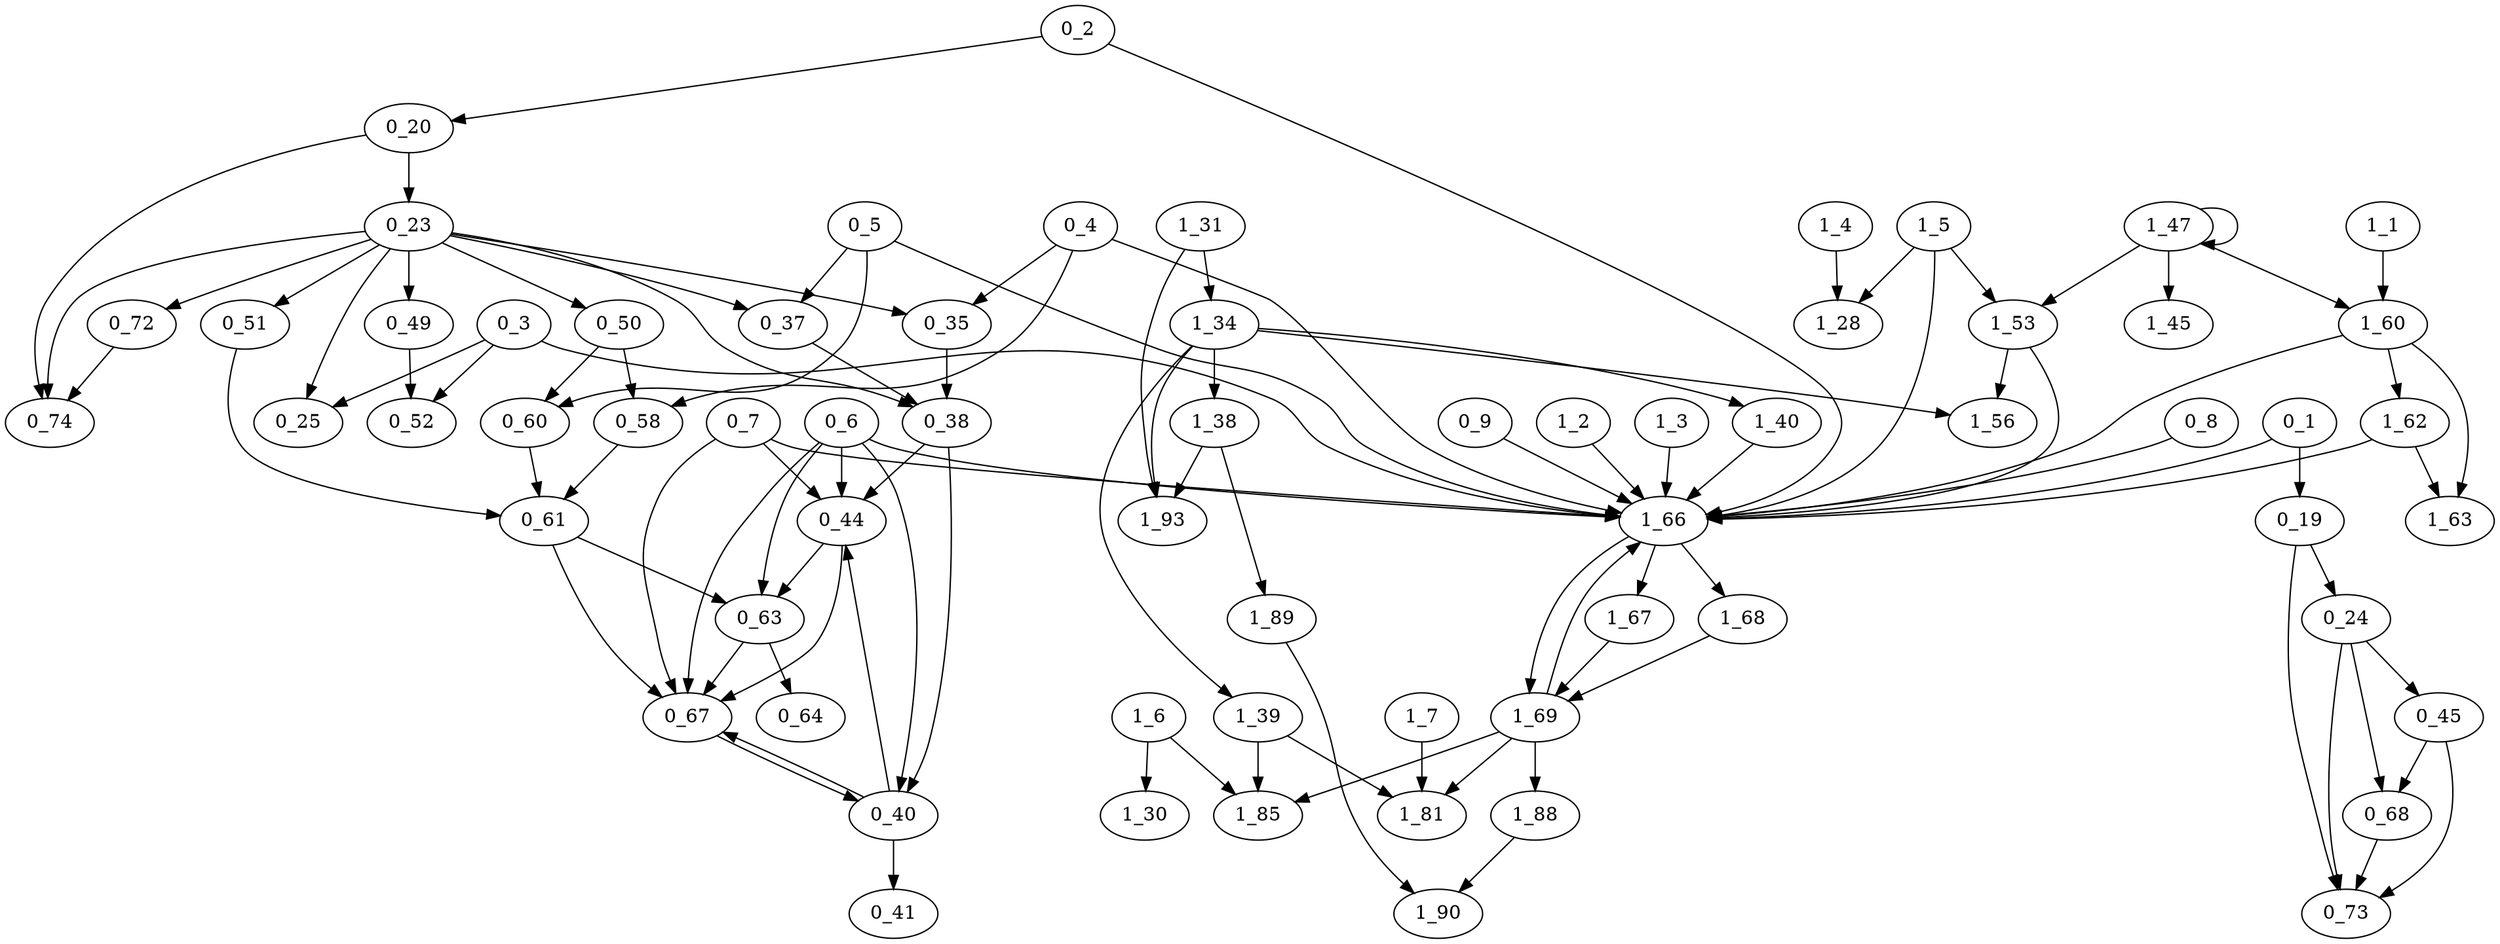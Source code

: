 digraph {
"0_7" [node_name=empty, node_type=1, line_num=0, rtl_name="not_exist", op_type="not_exist", bitwidth=8, direction=0, if_type=0, array_size=0];
"0_3" [node_name="tmp_end", node_type=1, line_num=0, rtl_name="not_exist", op_type="not_exist", bitwidth=64, direction=0, if_type=0, array_size=0];
"0_2" [node_name="tmp_begin", node_type=1, line_num=0, rtl_name="not_exist", op_type="not_exist", bitwidth=64, direction=0, if_type=0, array_size=0];
"0_1" [node_name=cnt, node_type=1, line_num=0, rtl_name="not_exist", op_type="not_exist", bitwidth=64, direction=0, if_type=0, array_size=0];
"0_19" [node_name="cnt_1_0_write_ln0", node_type=0, line_num=0, rtl_name="not_exist", op_type="not_exist", core_name="not_exist", bitwidth=0, opcode=store, m_delay=0.84, topo_index=7, oprand_edges="['100', '101']", latency="['0', '0']", lut=0, ff=0, dsp=0, bram=0, uram=0];
"0_20" [node_name="e_1_0_write_ln0", node_type=0, line_num=0, rtl_name="not_exist", op_type="not_exist", core_name="not_exist", bitwidth=0, opcode=store, m_delay=0.84, topo_index=8, oprand_edges="['102', '103']", latency="['0', '0']", lut=0, ff=0, dsp=0, bram=0, uram=0];
"0_8" [node_name="cnt_1_0_out", node_type=1, line_num=0, rtl_name="not_exist", op_type="not_exist", bitwidth=64, direction=1, if_type=0, array_size=0];
"0_24" [node_name="cnt_1_0_load", node_type=0, line_num=34, rtl_name="not_exist", op_type="not_exist", core_name="not_exist", bitwidth=64, opcode=load, m_delay=0.00, topo_index=37, oprand_edges="['118', '322']", latency="['3', '0']", lut=0, ff=0, dsp=0, bram=0, uram=0];
"0_9" [node_name="cnt_2_0_out", node_type=1, line_num=0, rtl_name="not_exist", op_type="not_exist", bitwidth=64, direction=1, if_type=0, array_size=0];
"0_23" [node_name="e_1_0_load", node_type=0, line_num=28, rtl_name="not_exist", op_type="not_exist", core_name="not_exist", bitwidth=64, opcode=load, m_delay=0.00, topo_index=10, oprand_edges="['117', '323']", latency="['1', '0']", lut=0, ff=0, dsp=0, bram=0, uram=0];
"0_25" [node_name="icmp_ln28", node_type=0, line_num=28, rtl_name="icmp_ln28_fu_232_p2", op_type=icmp, core_name=Cmp, bitwidth=1, opcode=icmp, m_delay=1.40, topo_index=11, oprand_edges="['119', '120']", latency="['1', '0']", lut=29, ff=0, dsp=0, bram=0, uram=0];
"0_68" [node_name="add_ln34_1", node_type=0, line_num=34, rtl_name="add_ln34_1_fu_340_p2", op_type=add, core_name=Adder, bitwidth=64, opcode=add, m_delay=1.81, topo_index=50, oprand_edges="['221', '222']", latency="['5', '0']", lut=71, ff=0, dsp=0, bram=0, uram=0];
"0_72" [node_name="add_ln28_1", node_type=0, line_num=28, rtl_name="add_ln28_1_fu_330_p2", op_type=add, core_name=Adder, bitwidth=64, opcode=add, m_delay=1.81, topo_index=45, oprand_edges="['128', '130']", latency="['4', '0']", lut=71, ff=0, dsp=0, bram=0, uram=0];
"0_73" [node_name="cnt_1_0_write_ln28", node_type=0, line_num=28, rtl_name="not_exist", op_type="not_exist", core_name="not_exist", bitwidth=0, opcode=store, m_delay=0.84, topo_index=53, oprand_edges="['131', '132', '324', '327']", latency="['5', '0']", lut=0, ff=0, dsp=0, bram=0, uram=0];
"0_74" [node_name="e_1_0_write_ln28", node_type=0, line_num=28, rtl_name="not_exist", op_type="not_exist", core_name="not_exist", bitwidth=0, opcode=store, m_delay=0.84, topo_index=46, oprand_edges="['133', '134', '325', '326']", latency="['4', '0']", lut=0, ff=0, dsp=0, bram=0, uram=0];
"0_50" [node_name="add_ln28_2", node_type=0, line_num=28, rtl_name="add_ln28_2_fu_263_p2", op_type=add, core_name=Adder, bitwidth=12, opcode=add, m_delay=1.33, topo_index=21, oprand_edges="['174', '176']", latency="['1', '0']", lut=19, ff=0, dsp=0, bram=0, uram=0];
"0_4" [node_name="edges_0", node_type=1, line_num=0, rtl_name="not_exist", op_type="not_exist", bitwidth=64, direction=0, if_type=1, array_size=2048];
"0_58" [node_name="edges_0_load_1", node_type=0, line_num=29, rtl_name="not_exist", op_type=ram, core_name=RAM, bitwidth=64, opcode=load, m_delay=2.26, topo_index=27, oprand_edges="['147']", latency="['1', '1']", lut=0, ff=0, dsp=0, bram=0, uram=0];
"0_5" [node_name="edges_1", node_type=1, line_num=0, rtl_name="not_exist", op_type="not_exist", bitwidth=64, direction=0, if_type=1, array_size=2048];
"0_60" [node_name="edges_1_load_1", node_type=0, line_num=29, rtl_name="not_exist", op_type=ram, core_name=RAM, bitwidth=64, opcode=load, m_delay=2.26, topo_index=29, oprand_edges="['151']", latency="['1', '1']", lut=0, ff=0, dsp=0, bram=0, uram=0];
"0_61" [node_name="tmp_dst_1", node_type=0, line_num=29, rtl_name="mux_21_64_1_1_U2", op_type=mux, core_name=Multiplexer, bitwidth=64, opcode=mux, m_delay=0.84, topo_index=35, oprand_edges="['153', '154', '155', '156']", latency="['2', '0']", lut=9, ff=0, dsp=0, bram=0, uram=0];
"0_51" [node_name="xor_ln28", node_type=0, line_num=28, rtl_name="tmp_dst_1_fu_310_p3", op_type=xor, core_name=LogicGate, bitwidth=1, opcode=xor, m_delay=0.48, topo_index=34, oprand_edges="['177', '179']", latency="['2', '0']", lut=2, ff=0, dsp=0, bram=0, uram=0];
"0_6" [node_name=level, node_type=1, line_num=0, rtl_name="not_exist", op_type="not_exist", bitwidth=8, direction=2, if_type=1, array_size=256];
"0_63" [node_name="level_load_1", node_type=0, line_num=30, rtl_name="not_exist", op_type=ram, core_name=RAM, bitwidth=8, opcode=load, m_delay=2.26, topo_index=44, oprand_edges="['160', '319']", latency="['4', '1']", lut=0, ff=0, dsp=0, bram=0, uram=0];
"0_64" [node_name="icmp_ln32_1", node_type=0, line_num=32, rtl_name="grp_fu_213_p2", op_type=icmp, core_name=Cmp, bitwidth=1, opcode=icmp, m_delay=0.86, topo_index=47, oprand_edges="['161', '163']", latency="['5', '0']", lut=11, ff=0, dsp=0, bram=0, uram=0];
"0_45" [node_name="add_ln34", node_type=0, line_num=34, rtl_name="add_ln34_fu_324_p2", op_type=add, core_name=Adder, bitwidth=64, opcode=add, m_delay=1.81, topo_index=41, oprand_edges="['216', '217']", latency="['3', '0']", lut=71, ff=0, dsp=0, bram=0, uram=0];
"0_49" [node_name="add_ln28", node_type=0, line_num=28, rtl_name="add_ln28_fu_257_p2", op_type=add, core_name=Adder, bitwidth=64, opcode=add, m_delay=1.81, topo_index=20, oprand_edges="['171', '173']", latency="['1', '0']", lut=71, ff=0, dsp=0, bram=0, uram=0];
"0_52" [node_name="icmp_ln28_1", node_type=0, line_num=28, rtl_name="icmp_ln28_1_fu_269_p2", op_type=icmp, core_name=Cmp, bitwidth=1, opcode=icmp, m_delay=1.40, topo_index=22, oprand_edges="['180', '181']", latency="['1', '0']", lut=29, ff=0, dsp=0, bram=0, uram=0];
"0_35" [node_name="edges_0_load", node_type=0, line_num=29, rtl_name="not_exist", op_type=ram, core_name=RAM, bitwidth=64, opcode=load, m_delay=2.26, topo_index=17, oprand_edges="['196']", latency="['1', '1']", lut=0, ff=0, dsp=0, bram=0, uram=0];
"0_37" [node_name="edges_1_load", node_type=0, line_num=29, rtl_name="not_exist", op_type=ram, core_name=RAM, bitwidth=64, opcode=load, m_delay=2.26, topo_index=19, oprand_edges="['200']", latency="['1', '1']", lut=0, ff=0, dsp=0, bram=0, uram=0];
"0_38" [node_name="tmp_dst", node_type=0, line_num=29, rtl_name="mux_21_64_1_1_U1", op_type=mux, core_name=Multiplexer, bitwidth=64, opcode=mux, m_delay=0.84, topo_index=31, oprand_edges="['201', '202', '203', '204']", latency="['2', '0']", lut=9, ff=0, dsp=0, bram=0, uram=0];
"0_40" [node_name="level_load", node_type=0, line_num=30, rtl_name="not_exist", op_type=ram, core_name=RAM, bitwidth=8, opcode=load, m_delay=2.26, topo_index=33, oprand_edges="['208']", latency="['2', '1']", lut=0, ff=0, dsp=0, bram=0, uram=0];
"0_41" [node_name="icmp_ln32", node_type=0, line_num=32, rtl_name="grp_fu_213_p2", op_type=icmp, core_name=Cmp, bitwidth=1, opcode=icmp, m_delay=0.86, topo_index=38, oprand_edges="['209', '210']", latency="['3', '0']", lut=11, ff=0, dsp=0, bram=0, uram=0];
"0_44" [node_name="level_addr_write_ln33", node_type=0, line_num=33, rtl_name="not_exist", op_type=ram, core_name=RAM, bitwidth=0, opcode=store, m_delay=2.26, topo_index=40, oprand_edges="['214', '215', '317']", latency="['3', '0']", lut=0, ff=0, dsp=0, bram=0, uram=0];
"0_67" [node_name="level_addr_1_write_ln33", node_type=0, line_num=33, rtl_name="not_exist", op_type=ram, core_name=RAM, bitwidth=0, opcode=store, m_delay=2.26, topo_index=49, oprand_edges="['219', '220', '318', '320', '321', '2147483647']", latency="['5', '0']", lut=0, ff=0, dsp=0, bram=0, uram=0];
"1_4" [node_name="starting_node", node_type=1, line_num=0, rtl_name="not_exist", op_type="not_exist", bitwidth=64, direction=0, if_type=0, array_size=0];
"1_5" [node_name=level, node_type=1, line_num=0, rtl_name="not_exist", op_type="not_exist", bitwidth=8, direction=2, if_type=1, array_size=256];
"1_28" [node_name="level_addr_write_ln18", node_type=0, line_num=18, rtl_name="not_exist", op_type=ram, core_name=RAM, bitwidth=0, opcode=store, m_delay=2.26, topo_index=6, oprand_edges="['111', '112']", latency="['0', '0']", lut=0, ff=0, dsp=0, bram=0, uram=0];
"1_6" [node_name="level_counts_0", node_type=1, line_num=0, rtl_name="not_exist", op_type="not_exist", bitwidth=64, direction=1, if_type=1, array_size=5];
"1_30" [node_name="level_counts_0_addr_write_ln19", node_type=0, line_num=19, rtl_name="not_exist", op_type=ram, core_name=RAM, bitwidth=0, opcode=store, m_delay=1.14, topo_index=8, oprand_edges="['116', '117']", latency="['0', '0']", lut=0, ff=0, dsp=0, bram=0, uram=0];
"1_31" [node_name="horizon_write_ln21", node_type=0, line_num=21, rtl_name="not_exist", op_type="not_exist", core_name="not_exist", bitwidth=0, opcode=store, m_delay=0.84, topo_index=9, oprand_edges="['118', '119']", latency="['0', '0']", lut=0, ff=0, dsp=0, bram=0, uram=0];
"1_34" [node_name="horizon_1", node_type=0, line_num=39, rtl_name="not_exist", op_type="not_exist", core_name="not_exist", bitwidth=64, opcode=load, m_delay=0.00, topo_index=11, oprand_edges="['121', '431']", latency="['1', '0']", lut=0, ff=0, dsp=0, bram=0, uram=0];
"1_38" [node_name="add_ln21", node_type=0, line_num=21, rtl_name="add_ln21_fu_239_p2", op_type=add, core_name=Adder, bitwidth=64, opcode=add, m_delay=1.81, topo_index=14, oprand_edges="['124', '125']", latency="['1', '0']", lut=71, ff=0, dsp=0, bram=0, uram=0];
"1_39" [node_name="add_ln21_cast", node_type=0, line_num=21, rtl_name="add_ln21_cast_fu_245_p2", op_type=add, core_name=Adder, bitwidth=4, opcode=add, m_delay=1.01, topo_index=15, oprand_edges="['126', '128']", latency="['1', '0']", lut=13, ff=0, dsp=0, bram=0, uram=0];
"1_40" [node_name=empty, node_type=0, line_num=21, rtl_name="empty_fu_251_p2", op_type=add, core_name=Adder, bitwidth=8, opcode=add, m_delay=1.35, topo_index=16, oprand_edges="['129', '131']", latency="['1', '0']", lut=15, ff=0, dsp=0, bram=0, uram=0];
"1_47" [node_name="n_1", node_type=0, line_num=24, rtl_name="n_1_fu_263_p2", op_type=add, core_name=Adder, bitwidth=9, opcode=add, m_delay=1.35, topo_index=21, oprand_edges="['145', '147']", latency="['2', '0']", lut=16, ff=0, dsp=0, bram=0, uram=0];
"1_45" [node_name="icmp_ln24", node_type=0, line_num=24, rtl_name="icmp_ln24_fu_257_p2", op_type=icmp, core_name=Cmp, bitwidth=1, opcode=icmp, m_delay=0.90, topo_index=20, oprand_edges="['142', '144']", latency="['2', '0']", lut=11, ff=0, dsp=0, bram=0, uram=0];
"1_53" [node_name="level_load", node_type=0, line_num=25, rtl_name="not_exist", op_type=ram, core_name=RAM, bitwidth=8, opcode=load, m_delay=2.26, topo_index=25, oprand_edges="['155']", latency="['2', '1']", lut=0, ff=0, dsp=0, bram=0, uram=0];
"1_56" [node_name="icmp_ln25", node_type=0, line_num=25, rtl_name="icmp_ln25_fu_321_p2", op_type=icmp, core_name=Cmp, bitwidth=1, opcode=icmp, m_delay=1.40, topo_index=45, oprand_edges="['158', '159']", latency="['3', '0']", lut=29, ff=0, dsp=0, bram=0, uram=0];
"1_1" [node_name=nodes, node_type=1, line_num=0, rtl_name="not_exist", op_type="not_exist", bitwidth=128, direction=0, if_type=1, array_size=256];
"1_60" [node_name="nodes_load", node_type=0, line_num=26, rtl_name="not_exist", op_type=ram, core_name=RAM, bitwidth=128, opcode=load, m_delay=2.26, topo_index=48, oprand_edges="['166']", latency="['3', '1']", lut=0, ff=0, dsp=0, bram=0, uram=0];
"1_62" [node_name="tmp_end", node_type=0, line_num=27, rtl_name="tmp_end_reg_440", op_type="not_exist", core_name="not_exist", bitwidth=64, opcode=partselect, m_delay=0.00, topo_index=50, oprand_edges="['169', '170', '172', '174']", latency="['4', '0']", lut=0, ff=64, dsp=0, bram=0, uram=0];
"1_63" [node_name="icmp_ln28", node_type=0, line_num=28, rtl_name="icmp_ln28_fu_342_p2", op_type=icmp, core_name=Cmp, bitwidth=1, opcode=icmp, m_delay=1.40, topo_index=51, oprand_edges="['175', '176']", latency="['4', '0']", lut=29, ff=0, dsp=0, bram=0, uram=0];
"1_66" [node_name=targetBlock, node_type=0, line_num=28, rtl_name="grp_bfs_Pipeline_loop_neighbors_fu_206", op_type="not_exist", core_name="not_exist", bitwidth=1, opcode=call, m_delay=0.84, topo_index=53, oprand_edges="['181', '182', '183', '184', '185', '186', '187', '188', '189', '190', '428']", latency="['4', '1']", lut=521, ff=413, dsp=0, bram=0, uram=0];
"1_2" [node_name="edges_0", node_type=1, line_num=0, rtl_name="not_exist", op_type="not_exist", bitwidth=64, direction=0, if_type=1, array_size=2048];
"1_3" [node_name="edges_1", node_type=1, line_num=0, rtl_name="not_exist", op_type="not_exist", bitwidth=64, direction=0, if_type=1, array_size=2048];
"1_67" [node_name="cnt_1_0_loc_load", node_type=0, line_num=0, rtl_name="not_exist", op_type="not_exist", core_name="not_exist", bitwidth=64, opcode=load, m_delay=0.00, topo_index=54, oprand_edges="['191', '429']", latency="['6', '0']", lut=0, ff=0, dsp=0, bram=0, uram=0];
"1_68" [node_name="cnt_2_0_loc_load", node_type=0, line_num=0, rtl_name="not_exist", op_type="not_exist", core_name="not_exist", bitwidth=64, opcode=load, m_delay=0.00, topo_index=55, oprand_edges="['192', '430']", latency="['6', '0']", lut=0, ff=0, dsp=0, bram=0, uram=0];
"1_69" [node_name="select_ln28", node_type=0, line_num=28, rtl_name="select_ln28_fu_354_p3", op_type=select, core_name=Sel, bitwidth=64, opcode=select, m_delay=0.62, topo_index=56, oprand_edges="['193', '194', '195']", latency="['6', '0']", lut=64, ff=0, dsp=0, bram=0, uram=0];
"1_85" [node_name="level_counts_0_addr_1_write_ln39", node_type=0, line_num=39, rtl_name="not_exist", op_type=ram, core_name=RAM, bitwidth=0, opcode=store, m_delay=1.14, topo_index=34, oprand_edges="['218', '219']", latency="['2', '0']", lut=0, ff=0, dsp=0, bram=0, uram=0];
"1_7" [node_name="level_counts_1", node_type=1, line_num=0, rtl_name="not_exist", op_type="not_exist", bitwidth=64, direction=1, if_type=1, array_size=5];
"1_81" [node_name="level_counts_1_addr_write_ln39", node_type=0, line_num=39, rtl_name="not_exist", op_type=ram, core_name=RAM, bitwidth=0, opcode=store, m_delay=1.14, topo_index=31, oprand_edges="['224', '225']", latency="['2', '0']", lut=0, ff=0, dsp=0, bram=0, uram=0];
"1_88" [node_name="icmp_ln39", node_type=0, line_num=39, rtl_name="icmp_ln39_fu_292_p2", op_type=icmp, core_name=Cmp, bitwidth=1, opcode=icmp, m_delay=1.40, topo_index=36, oprand_edges="['227', '228']", latency="['2', '0']", lut=29, ff=0, dsp=0, bram=0, uram=0];
"1_89" [node_name="icmp_ln21", node_type=0, line_num=21, rtl_name="icmp_ln21_fu_298_p2", op_type=icmp, core_name=Cmp, bitwidth=1, opcode=icmp, m_delay=1.40, topo_index=37, oprand_edges="['229', '231']", latency="['2', '0']", lut=29, ff=0, dsp=0, bram=0, uram=0];
"1_90" [node_name="and_ln39", node_type=0, line_num=39, rtl_name="and_ln39_fu_303_p2", op_type=and, core_name=LogicGate, bitwidth=1, opcode=and, m_delay=0.48, topo_index=38, oprand_edges="['232', '233']", latency="['2', '0']", lut=2, ff=0, dsp=0, bram=0, uram=0];
"1_93" [node_name="horizon_write_ln39", node_type=0, line_num=39, rtl_name="not_exist", op_type="not_exist", core_name="not_exist", bitwidth=0, opcode=store, m_delay=0.84, topo_index=40, oprand_edges="['237', '238', '432', '433']", latency="['2', '0']", lut=0, ff=0, dsp=0, bram=0, uram=0];
"0_7" -> "0_44" [edge_id="0_92", edge_type=1, is_back_edge=0];
"0_7" -> "0_67" [edge_id="0_92", edge_type=1, is_back_edge=0];
"0_7" -> "1_66" [edge_id=0, edge_type=0, is_back_edge=0];
"0_3" -> "0_25" [edge_id="0_95", edge_type=1, is_back_edge=0];
"0_3" -> "0_52" [edge_id="0_95", edge_type=1, is_back_edge=0];
"0_3" -> "1_66" [edge_id=0, edge_type=0, is_back_edge=0];
"0_2" -> "0_20" [edge_id="0_97", edge_type=1, is_back_edge=0];
"0_2" -> "1_66" [edge_id=0, edge_type=0, is_back_edge=0];
"0_1" -> "0_19" [edge_id="0_99", edge_type=1, is_back_edge=0];
"0_1" -> "1_66" [edge_id=0, edge_type=0, is_back_edge=0];
"0_19" -> "0_24" [edge_id="0_322", edge_type=4, is_back_edge=0];
"0_19" -> "0_73" [edge_id="0_324", edge_type=4, is_back_edge=0];
"0_20" -> "0_23" [edge_id="0_323", edge_type=4, is_back_edge=0];
"0_20" -> "0_74" [edge_id="0_325", edge_type=4, is_back_edge=0];
"0_8" -> "1_66" [edge_id=0, edge_type=0, is_back_edge=0];
"0_24" -> "0_45" [edge_id="0_216", edge_type=1, is_back_edge=0];
"0_24" -> "0_73" [edge_id="0_327", edge_type=4, is_back_edge=0];
"0_24" -> "0_68" [edge_id="0_169", edge_type=1, is_back_edge=0];
"0_9" -> "1_66" [edge_id=0, edge_type=0, is_back_edge=0];
"0_23" -> "0_25" [edge_id="0_119", edge_type=1, is_back_edge=0];
"0_23" -> "0_72" [edge_id="0_128", edge_type=1, is_back_edge=0];
"0_23" -> "0_49" [edge_id="0_171", edge_type=1, is_back_edge=0];
"0_23" -> "0_74" [edge_id="0_326", edge_type=4, is_back_edge=0];
"0_23" -> "0_50" [edge_id="0_185", edge_type=1, is_back_edge=0];
"0_23" -> "0_51" [edge_id="0_186", edge_type=1, is_back_edge=0];
"0_23" -> "0_38" [edge_id="0_186", edge_type=1, is_back_edge=0];
"0_23" -> "0_35" [edge_id="0_189", edge_type=1, is_back_edge=0];
"0_23" -> "0_37" [edge_id="0_189", edge_type=1, is_back_edge=0];
"0_68" -> "0_73" [edge_id="0_124", edge_type=1, is_back_edge=0];
"0_72" -> "0_74" [edge_id="0_133", edge_type=1, is_back_edge=0];
"0_50" -> "0_58" [edge_id="0_138", edge_type=1, is_back_edge=0];
"0_50" -> "0_60" [edge_id="0_138", edge_type=1, is_back_edge=0];
"0_4" -> "0_58" [edge_id="0_143", edge_type=1, is_back_edge=0];
"0_4" -> "0_35" [edge_id="0_193", edge_type=1, is_back_edge=0];
"0_4" -> "1_66" [edge_id=0, edge_type=0, is_back_edge=0];
"0_58" -> "0_61" [edge_id="0_154", edge_type=1, is_back_edge=0];
"0_5" -> "0_60" [edge_id="0_148", edge_type=1, is_back_edge=0];
"0_5" -> "0_37" [edge_id="0_197", edge_type=1, is_back_edge=0];
"0_5" -> "1_66" [edge_id=0, edge_type=0, is_back_edge=0];
"0_60" -> "0_61" [edge_id="0_155", edge_type=1, is_back_edge=0];
"0_61" -> "0_63" [edge_id="0_159", edge_type=1, is_back_edge=0];
"0_61" -> "0_67" [edge_id="0_159", edge_type=1, is_back_edge=0];
"0_51" -> "0_61" [edge_id="0_156", edge_type=1, is_back_edge=0];
"0_6" -> "0_63" [edge_id="0_157", edge_type=1, is_back_edge=0];
"0_6" -> "0_67" [edge_id="0_157", edge_type=1, is_back_edge=0];
"0_6" -> "0_40" [edge_id="0_205", edge_type=1, is_back_edge=0];
"0_6" -> "0_44" [edge_id="0_205", edge_type=1, is_back_edge=0];
"0_6" -> "1_66" [edge_id=0, edge_type=0, is_back_edge=0];
"0_63" -> "0_64" [edge_id="0_161", edge_type=1, is_back_edge=0];
"0_63" -> "0_67" [edge_id="0_321", edge_type=4, is_back_edge=0];
"0_45" -> "0_68" [edge_id="0_167", edge_type=1, is_back_edge=0];
"0_45" -> "0_73" [edge_id="0_167", edge_type=1, is_back_edge=0];
"0_49" -> "0_52" [edge_id="0_180", edge_type=1, is_back_edge=0];
"0_35" -> "0_38" [edge_id="0_202", edge_type=1, is_back_edge=0];
"0_37" -> "0_38" [edge_id="0_203", edge_type=1, is_back_edge=0];
"0_38" -> "0_40" [edge_id="0_207", edge_type=1, is_back_edge=0];
"0_38" -> "0_44" [edge_id="0_207", edge_type=1, is_back_edge=0];
"0_40" -> "0_41" [edge_id="0_209", edge_type=1, is_back_edge=0];
"0_40" -> "0_44" [edge_id="0_317", edge_type=4, is_back_edge=0];
"0_40" -> "0_67" [edge_id="0_318", edge_type=4, is_back_edge=0];
"0_44" -> "0_63" [edge_id="0_319", edge_type=4, is_back_edge=0];
"0_44" -> "0_67" [edge_id="0_320", edge_type=4, is_back_edge=0];
"0_67" -> "0_40" [edge_id="0_2147483647", edge_type=1, is_back_edge=1];
"1_4" -> "1_28" [edge_id="1_102", edge_type=1, is_back_edge=0];
"1_5" -> "1_66" [edge_id="1_187", edge_type=1, is_back_edge=0];
"1_5" -> "1_28" [edge_id="1_106", edge_type=1, is_back_edge=0];
"1_5" -> "1_53" [edge_id="1_152", edge_type=1, is_back_edge=0];
"1_6" -> "1_30" [edge_id="1_113", edge_type=1, is_back_edge=0];
"1_6" -> "1_85" [edge_id="1_215", edge_type=1, is_back_edge=0];
"1_31" -> "1_34" [edge_id="1_431", edge_type=4, is_back_edge=0];
"1_31" -> "1_93" [edge_id="1_432", edge_type=4, is_back_edge=0];
"1_34" -> "1_38" [edge_id="1_124", edge_type=1, is_back_edge=0];
"1_34" -> "1_56" [edge_id="1_159", edge_type=1, is_back_edge=0];
"1_34" -> "1_93" [edge_id="1_433", edge_type=4, is_back_edge=0];
"1_34" -> "1_40" [edge_id="1_122", edge_type=1, is_back_edge=0];
"1_34" -> "1_39" [edge_id="1_123", edge_type=1, is_back_edge=0];
"1_38" -> "1_89" [edge_id="1_229", edge_type=1, is_back_edge=0];
"1_38" -> "1_93" [edge_id="1_237", edge_type=1, is_back_edge=0];
"1_39" -> "1_85" [edge_id="1_207", edge_type=1, is_back_edge=0];
"1_39" -> "1_81" [edge_id="1_207", edge_type=1, is_back_edge=0];
"1_40" -> "1_66" [edge_id="1_188", edge_type=1, is_back_edge=0];
"1_47" -> "1_45" [edge_id="1_140", edge_type=1, is_back_edge=1];
"1_47" -> "1_47" [edge_id="1_140", edge_type=1, is_back_edge=1];
"1_47" -> "1_53" [edge_id="1_140", edge_type=1, is_back_edge=1];
"1_47" -> "1_60" [edge_id="1_140", edge_type=1, is_back_edge=1];
"1_53" -> "1_66" [edge_id="1_428", edge_type=4, is_back_edge=0];
"1_53" -> "1_56" [edge_id="1_156", edge_type=1, is_back_edge=0];
"1_1" -> "1_60" [edge_id="1_163", edge_type=1, is_back_edge=0];
"1_60" -> "1_62" [edge_id="1_170", edge_type=1, is_back_edge=0];
"1_60" -> "1_63" [edge_id="1_167", edge_type=1, is_back_edge=0];
"1_60" -> "1_66" [edge_id="1_167", edge_type=1, is_back_edge=0];
"1_62" -> "1_63" [edge_id="1_176", edge_type=1, is_back_edge=0];
"1_62" -> "1_66" [edge_id="1_184", edge_type=1, is_back_edge=0];
"1_66" -> "1_69" [edge_id="1_193", edge_type=1, is_back_edge=0];
"1_66" -> "1_67" [edge_id="1_429", edge_type=4, is_back_edge=0];
"1_66" -> "1_68" [edge_id="1_430", edge_type=4, is_back_edge=0];
"1_2" -> "1_66" [edge_id="1_185", edge_type=1, is_back_edge=0];
"1_3" -> "1_66" [edge_id="1_186", edge_type=1, is_back_edge=0];
"1_67" -> "1_69" [edge_id="1_194", edge_type=1, is_back_edge=0];
"1_68" -> "1_69" [edge_id="1_195", edge_type=1, is_back_edge=0];
"1_69" -> "1_66" [edge_id="1_197", edge_type=1, is_back_edge=0];
"1_69" -> "1_85" [edge_id="1_197", edge_type=1, is_back_edge=0];
"1_69" -> "1_81" [edge_id="1_197", edge_type=1, is_back_edge=0];
"1_69" -> "1_88" [edge_id="1_197", edge_type=1, is_back_edge=0];
"1_7" -> "1_81" [edge_id="1_221", edge_type=1, is_back_edge=0];
"1_88" -> "1_90" [edge_id="1_232", edge_type=1, is_back_edge=0];
"1_89" -> "1_90" [edge_id="1_233", edge_type=1, is_back_edge=0];
}
